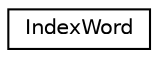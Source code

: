 digraph "类继承关系图"
{
 // INTERACTIVE_SVG=YES
 // LATEX_PDF_SIZE
  edge [fontname="Helvetica",fontsize="10",labelfontname="Helvetica",labelfontsize="10"];
  node [fontname="Helvetica",fontsize="10",shape=record];
  rankdir="LR";
  Node0 [label="IndexWord",height=0.2,width=0.4,color="black", fillcolor="white", style="filled",URL="$d6/d0c/class_index_word.html",tooltip=" "];
}
